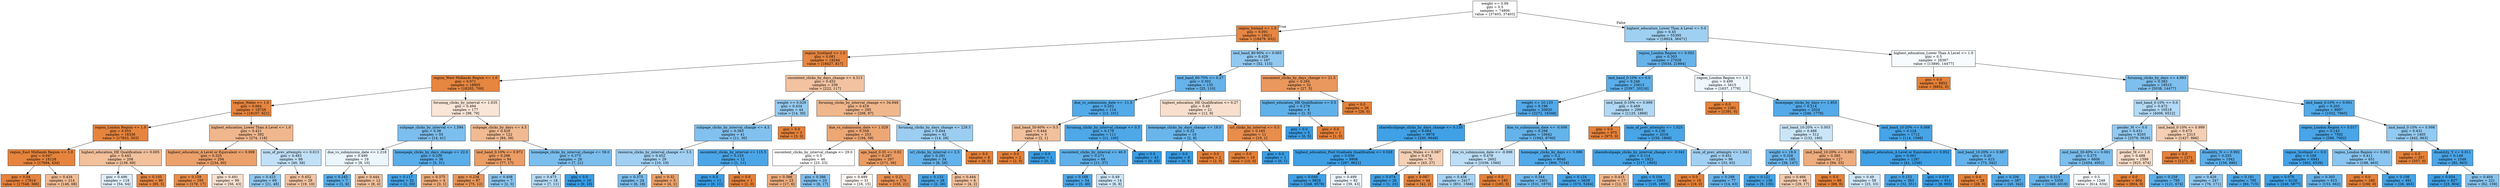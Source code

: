 digraph Tree {
node [shape=box, style="filled", color="black"] ;
0 [label="weight <= 0.99\ngini = 0.5\nsamples = 74806\nvalue = [37403, 37403]", fillcolor="#e5813900"] ;
1 [label="region_Ireland <= 1.0\ngini = 0.091\nsamples = 19411\nvalue = [18479, 932]", fillcolor="#e58139f2"] ;
0 -> 1 [labeldistance=2.5, labelangle=45, headlabel="True"] ;
2 [label="region_Scotland <= 1.0\ngini = 0.081\nsamples = 19244\nvalue = [18427, 817]", fillcolor="#e58139f4"] ;
1 -> 2 ;
3 [label="region_West Midlands Region <= 1.0\ngini = 0.071\nsamples = 18905\nvalue = [18205, 700]", fillcolor="#e58139f5"] ;
2 -> 3 ;
4 [label="region_Wales <= 1.0\ngini = 0.064\nsamples = 18728\nvalue = [18107, 621]", fillcolor="#e58139f6"] ;
3 -> 4 ;
5 [label="region_London Region <= 1.0\ngini = 0.053\nsamples = 18336\nvalue = [17833, 503]", fillcolor="#e58139f8"] ;
4 -> 5 ;
6 [label="region_East Midlands Region <= 1.0\ngini = 0.047\nsamples = 18128\nvalue = [17694, 434]", fillcolor="#e58139f9"] ;
5 -> 6 ;
7 [label="gini = 0.04\nsamples = 17914\nvalue = [17548, 366]", fillcolor="#e58139fa"] ;
6 -> 7 ;
8 [label="gini = 0.434\nsamples = 214\nvalue = [146, 68]", fillcolor="#e5813988"] ;
6 -> 8 ;
9 [label="highest_education_HE Qualification <= 0.005\ngini = 0.443\nsamples = 208\nvalue = [139, 69]", fillcolor="#e5813980"] ;
5 -> 9 ;
10 [label="gini = 0.496\nsamples = 118\nvalue = [54, 64]", fillcolor="#399de528"] ;
9 -> 10 ;
11 [label="gini = 0.105\nsamples = 90\nvalue = [85, 5]", fillcolor="#e58139f0"] ;
9 -> 11 ;
12 [label="highest_education_Lower Than A Level <= 1.0\ngini = 0.421\nsamples = 392\nvalue = [274, 118]", fillcolor="#e5813991"] ;
4 -> 12 ;
13 [label="highest_education_A Level or Equivalent <= 0.998\ngini = 0.325\nsamples = 294\nvalue = [234, 60]", fillcolor="#e58139be"] ;
12 -> 13 ;
14 [label="gini = 0.159\nsamples = 195\nvalue = [178, 17]", fillcolor="#e58139e7"] ;
13 -> 14 ;
15 [label="gini = 0.491\nsamples = 99\nvalue = [56, 43]", fillcolor="#e581393b"] ;
13 -> 15 ;
16 [label="num_of_prev_attempts <= 0.013\ngini = 0.483\nsamples = 98\nvalue = [40, 58]", fillcolor="#399de54f"] ;
12 -> 16 ;
17 [label="gini = 0.423\nsamples = 69\nvalue = [21, 48]", fillcolor="#399de58f"] ;
16 -> 17 ;
18 [label="gini = 0.452\nsamples = 29\nvalue = [19, 10]", fillcolor="#e5813979"] ;
16 -> 18 ;
19 [label="forumng_clicks_by_interval <= 1.035\ngini = 0.494\nsamples = 177\nvalue = [98, 79]", fillcolor="#e5813931"] ;
3 -> 19 ;
20 [label="subpage_clicks_by_interval <= 1.594\ngini = 0.38\nsamples = 55\nvalue = [14, 41]", fillcolor="#399de5a8"] ;
19 -> 20 ;
21 [label="due_vs_submission_date <= 1.218\ngini = 0.499\nsamples = 19\nvalue = [9, 10]", fillcolor="#399de519"] ;
20 -> 21 ;
22 [label="gini = 0.245\nsamples = 7\nvalue = [1, 6]", fillcolor="#399de5d4"] ;
21 -> 22 ;
23 [label="gini = 0.444\nsamples = 12\nvalue = [8, 4]", fillcolor="#e581397f"] ;
21 -> 23 ;
24 [label="homepage_clicks_by_days_change <= 22.0\ngini = 0.239\nsamples = 36\nvalue = [5, 31]", fillcolor="#399de5d6"] ;
20 -> 24 ;
25 [label="gini = 0.117\nsamples = 32\nvalue = [2, 30]", fillcolor="#399de5ee"] ;
24 -> 25 ;
26 [label="gini = 0.375\nsamples = 4\nvalue = [3, 1]", fillcolor="#e58139aa"] ;
24 -> 26 ;
27 [label="subpage_clicks_by_days <= 4.5\ngini = 0.429\nsamples = 122\nvalue = [84, 38]", fillcolor="#e581398c"] ;
19 -> 27 ;
28 [label="imd_band_0-10% <= 0.972\ngini = 0.296\nsamples = 94\nvalue = [77, 17]", fillcolor="#e58139c7"] ;
27 -> 28 ;
29 [label="gini = 0.238\nsamples = 87\nvalue = [75, 12]", fillcolor="#e58139d6"] ;
28 -> 29 ;
30 [label="gini = 0.408\nsamples = 7\nvalue = [2, 5]", fillcolor="#399de599"] ;
28 -> 30 ;
31 [label="homepage_clicks_by_interval_change <= 59.0\ngini = 0.375\nsamples = 28\nvalue = [7, 21]", fillcolor="#399de5aa"] ;
27 -> 31 ;
32 [label="gini = 0.475\nsamples = 18\nvalue = [7, 11]", fillcolor="#399de55d"] ;
31 -> 32 ;
33 [label="gini = 0.0\nsamples = 10\nvalue = [0, 10]", fillcolor="#399de5ff"] ;
31 -> 33 ;
34 [label="oucontent_clicks_by_days_change <= 4.313\ngini = 0.452\nsamples = 339\nvalue = [222, 117]", fillcolor="#e5813979"] ;
2 -> 34 ;
35 [label="weight <= 0.029\ngini = 0.434\nsamples = 44\nvalue = [14, 30]", fillcolor="#399de588"] ;
34 -> 35 ;
36 [label="subpage_clicks_by_interval_change <= 4.5\ngini = 0.393\nsamples = 41\nvalue = [11, 30]", fillcolor="#399de5a1"] ;
35 -> 36 ;
37 [label="resource_clicks_by_interval_change <= 3.5\ngini = 0.452\nsamples = 29\nvalue = [10, 19]", fillcolor="#399de579"] ;
36 -> 37 ;
38 [label="gini = 0.375\nsamples = 24\nvalue = [6, 18]", fillcolor="#399de5aa"] ;
37 -> 38 ;
39 [label="gini = 0.32\nsamples = 5\nvalue = [4, 1]", fillcolor="#e58139bf"] ;
37 -> 39 ;
40 [label="oucontent_clicks_by_interval <= 115.5\ngini = 0.153\nsamples = 12\nvalue = [1, 11]", fillcolor="#399de5e8"] ;
36 -> 40 ;
41 [label="gini = 0.0\nsamples = 11\nvalue = [0, 11]", fillcolor="#399de5ff"] ;
40 -> 41 ;
42 [label="gini = 0.0\nsamples = 1\nvalue = [1, 0]", fillcolor="#e58139ff"] ;
40 -> 42 ;
43 [label="gini = 0.0\nsamples = 3\nvalue = [3, 0]", fillcolor="#e58139ff"] ;
35 -> 43 ;
44 [label="forumng_clicks_by_interval_change <= 34.948\ngini = 0.416\nsamples = 295\nvalue = [208, 87]", fillcolor="#e5813994"] ;
34 -> 44 ;
45 [label="due_vs_submission_date <= 1.029\ngini = 0.358\nsamples = 253\nvalue = [194, 59]", fillcolor="#e58139b1"] ;
44 -> 45 ;
46 [label="oucontent_clicks_by_interval_change <= 29.0\ngini = 0.5\nsamples = 46\nvalue = [23, 23]", fillcolor="#e5813900"] ;
45 -> 46 ;
47 [label="gini = 0.386\nsamples = 23\nvalue = [17, 6]", fillcolor="#e58139a5"] ;
46 -> 47 ;
48 [label="gini = 0.386\nsamples = 23\nvalue = [6, 17]", fillcolor="#399de5a5"] ;
46 -> 48 ;
49 [label="age_band_0-35 <= 0.02\ngini = 0.287\nsamples = 207\nvalue = [171, 36]", fillcolor="#e58139c9"] ;
45 -> 49 ;
50 [label="gini = 0.499\nsamples = 31\nvalue = [16, 15]", fillcolor="#e5813910"] ;
49 -> 50 ;
51 [label="gini = 0.21\nsamples = 176\nvalue = [155, 21]", fillcolor="#e58139dc"] ;
49 -> 51 ;
52 [label="forumng_clicks_by_days_change <= 228.5\ngini = 0.444\nsamples = 42\nvalue = [14, 28]", fillcolor="#399de57f"] ;
44 -> 52 ;
53 [label="url_clicks_by_interval <= 2.5\ngini = 0.291\nsamples = 34\nvalue = [6, 28]", fillcolor="#399de5c8"] ;
52 -> 53 ;
54 [label="gini = 0.133\nsamples = 28\nvalue = [2, 26]", fillcolor="#399de5eb"] ;
53 -> 54 ;
55 [label="gini = 0.444\nsamples = 6\nvalue = [4, 2]", fillcolor="#e581397f"] ;
53 -> 55 ;
56 [label="gini = 0.0\nsamples = 8\nvalue = [8, 0]", fillcolor="#e58139ff"] ;
52 -> 56 ;
57 [label="imd_band_80-90% <= 0.003\ngini = 0.429\nsamples = 167\nvalue = [52, 115]", fillcolor="#399de58c"] ;
1 -> 57 ;
58 [label="imd_band_60-70% <= 0.27\ngini = 0.302\nsamples = 135\nvalue = [25, 110]", fillcolor="#399de5c5"] ;
57 -> 58 ;
59 [label="due_vs_submission_date <= -11.5\ngini = 0.202\nsamples = 114\nvalue = [13, 101]", fillcolor="#399de5de"] ;
58 -> 59 ;
60 [label="imd_band_50-60% <= 0.5\ngini = 0.444\nsamples = 3\nvalue = [2, 1]", fillcolor="#e581397f"] ;
59 -> 60 ;
61 [label="gini = 0.0\nsamples = 2\nvalue = [2, 0]", fillcolor="#e58139ff"] ;
60 -> 61 ;
62 [label="gini = 0.0\nsamples = 1\nvalue = [0, 1]", fillcolor="#399de5ff"] ;
60 -> 62 ;
63 [label="forumng_clicks_by_interval_change <= 0.5\ngini = 0.179\nsamples = 111\nvalue = [11, 100]", fillcolor="#399de5e3"] ;
59 -> 63 ;
64 [label="oucontent_clicks_by_interval <= 46.0\ngini = 0.271\nsamples = 68\nvalue = [11, 57]", fillcolor="#399de5ce"] ;
63 -> 64 ;
65 [label="gini = 0.168\nsamples = 54\nvalue = [5, 49]", fillcolor="#399de5e5"] ;
64 -> 65 ;
66 [label="gini = 0.49\nsamples = 14\nvalue = [6, 8]", fillcolor="#399de540"] ;
64 -> 66 ;
67 [label="gini = 0.0\nsamples = 43\nvalue = [0, 43]", fillcolor="#399de5ff"] ;
63 -> 67 ;
68 [label="highest_education_HE Qualification <= 0.27\ngini = 0.49\nsamples = 21\nvalue = [12, 9]", fillcolor="#e5813940"] ;
58 -> 68 ;
69 [label="homepage_clicks_by_days_change <= 18.0\ngini = 0.32\nsamples = 10\nvalue = [2, 8]", fillcolor="#399de5bf"] ;
68 -> 69 ;
70 [label="gini = 0.0\nsamples = 8\nvalue = [0, 8]", fillcolor="#399de5ff"] ;
69 -> 70 ;
71 [label="gini = 0.0\nsamples = 2\nvalue = [2, 0]", fillcolor="#e58139ff"] ;
69 -> 71 ;
72 [label="url_clicks_by_interval <= 0.5\ngini = 0.165\nsamples = 11\nvalue = [10, 1]", fillcolor="#e58139e6"] ;
68 -> 72 ;
73 [label="gini = 0.0\nsamples = 10\nvalue = [10, 0]", fillcolor="#e58139ff"] ;
72 -> 73 ;
74 [label="gini = 0.0\nsamples = 1\nvalue = [0, 1]", fillcolor="#399de5ff"] ;
72 -> 74 ;
75 [label="oucontent_clicks_by_days_change <= 21.5\ngini = 0.264\nsamples = 32\nvalue = [27, 5]", fillcolor="#e58139d0"] ;
57 -> 75 ;
76 [label="highest_education_HE Qualification <= 0.5\ngini = 0.278\nsamples = 6\nvalue = [1, 5]", fillcolor="#399de5cc"] ;
75 -> 76 ;
77 [label="gini = 0.0\nsamples = 5\nvalue = [0, 5]", fillcolor="#399de5ff"] ;
76 -> 77 ;
78 [label="gini = 0.0\nsamples = 1\nvalue = [1, 0]", fillcolor="#e58139ff"] ;
76 -> 78 ;
79 [label="gini = 0.0\nsamples = 26\nvalue = [26, 0]", fillcolor="#e58139ff"] ;
75 -> 79 ;
80 [label="highest_education_Lower Than A Level <= 0.0\ngini = 0.45\nsamples = 55395\nvalue = [18924, 36471]", fillcolor="#399de57b"] ;
0 -> 80 [labeldistance=2.5, labelangle=-45, headlabel="False"] ;
81 [label="region_London Region <= 0.002\ngini = 0.303\nsamples = 27028\nvalue = [5034, 21994]", fillcolor="#399de5c5"] ;
80 -> 81 ;
82 [label="imd_band_0-10% <= 0.0\ngini = 0.246\nsamples = 23613\nvalue = [3397, 20216]", fillcolor="#399de5d4"] ;
81 -> 82 ;
83 [label="weight <= 10.133\ngini = 0.196\nsamples = 20620\nvalue = [2272, 18348]", fillcolor="#399de5df"] ;
82 -> 83 ;
84 [label="sharedsubpage_clicks_by_days_change <= 0.135\ngini = 0.064\nsamples = 9978\nvalue = [330, 9648]", fillcolor="#399de5f6"] ;
83 -> 84 ;
85 [label="highest_education_Post Graduate Qualification <= 0.028\ngini = 0.056\nsamples = 9908\nvalue = [287, 9621]", fillcolor="#399de5f7"] ;
84 -> 85 ;
86 [label="gini = 0.049\nsamples = 9826\nvalue = [248, 9578]", fillcolor="#399de5f8"] ;
85 -> 86 ;
87 [label="gini = 0.499\nsamples = 82\nvalue = [39, 43]", fillcolor="#399de518"] ;
85 -> 87 ;
88 [label="region_Wales <= 0.087\ngini = 0.474\nsamples = 70\nvalue = [43, 27]", fillcolor="#e581395f"] ;
84 -> 88 ;
89 [label="gini = 0.074\nsamples = 26\nvalue = [1, 25]", fillcolor="#399de5f5"] ;
88 -> 89 ;
90 [label="gini = 0.087\nsamples = 44\nvalue = [42, 2]", fillcolor="#e58139f3"] ;
88 -> 90 ;
91 [label="due_vs_submission_date <= -0.006\ngini = 0.298\nsamples = 10642\nvalue = [1942, 8700]", fillcolor="#399de5c6"] ;
83 -> 91 ;
92 [label="due_vs_submission_date <= -0.998\ngini = 0.479\nsamples = 2602\nvalue = [1036, 1566]", fillcolor="#399de556"] ;
91 -> 92 ;
93 [label="gini = 0.456\nsamples = 2417\nvalue = [851, 1566]", fillcolor="#399de574"] ;
92 -> 93 ;
94 [label="gini = 0.0\nsamples = 185\nvalue = [185, 0]", fillcolor="#e58139ff"] ;
92 -> 94 ;
95 [label="homepage_clicks_by_days <= 5.986\ngini = 0.2\nsamples = 8040\nvalue = [906, 7134]", fillcolor="#399de5df"] ;
91 -> 95 ;
96 [label="gini = 0.344\nsamples = 2401\nvalue = [531, 1870]", fillcolor="#399de5b7"] ;
95 -> 96 ;
97 [label="gini = 0.124\nsamples = 5639\nvalue = [375, 5264]", fillcolor="#399de5ed"] ;
95 -> 97 ;
98 [label="imd_band_0-10% <= 0.999\ngini = 0.469\nsamples = 2993\nvalue = [1125, 1868]", fillcolor="#399de565"] ;
82 -> 98 ;
99 [label="gini = 0.0\nsamples = 975\nvalue = [975, 0]", fillcolor="#e58139ff"] ;
98 -> 99 ;
100 [label="num_of_prev_attempts <= 1.025\ngini = 0.138\nsamples = 2018\nvalue = [150, 1868]", fillcolor="#399de5eb"] ;
98 -> 100 ;
101 [label="sharedsubpage_clicks_by_interval_change <= -0.041\ngini = 0.114\nsamples = 1922\nvalue = [117, 1805]", fillcolor="#399de5ee"] ;
100 -> 101 ;
102 [label="gini = 0.415\nsamples = 17\nvalue = [12, 5]", fillcolor="#e5813995"] ;
101 -> 102 ;
103 [label="gini = 0.104\nsamples = 1905\nvalue = [105, 1800]", fillcolor="#399de5f0"] ;
101 -> 103 ;
104 [label="num_of_prev_attempts <= 1.941\ngini = 0.451\nsamples = 96\nvalue = [33, 63]", fillcolor="#399de579"] ;
100 -> 104 ;
105 [label="gini = 0.0\nsamples = 19\nvalue = [19, 0]", fillcolor="#e58139ff"] ;
104 -> 105 ;
106 [label="gini = 0.298\nsamples = 77\nvalue = [14, 63]", fillcolor="#399de5c6"] ;
104 -> 106 ;
107 [label="region_London Region <= 1.0\ngini = 0.499\nsamples = 3415\nvalue = [1637, 1778]", fillcolor="#399de514"] ;
81 -> 107 ;
108 [label="gini = 0.0\nsamples = 1391\nvalue = [1391, 0]", fillcolor="#e58139ff"] ;
107 -> 108 ;
109 [label="homepage_clicks_by_days <= 1.955\ngini = 0.214\nsamples = 2024\nvalue = [246, 1778]", fillcolor="#399de5dc"] ;
107 -> 109 ;
110 [label="imd_band_10-20% <= 0.003\ngini = 0.488\nsamples = 312\nvalue = [132, 180]", fillcolor="#399de544"] ;
109 -> 110 ;
111 [label="weight <= 19.0\ngini = 0.326\nsamples = 185\nvalue = [38, 147]", fillcolor="#399de5bd"] ;
110 -> 111 ;
112 [label="gini = 0.121\nsamples = 139\nvalue = [9, 130]", fillcolor="#399de5ed"] ;
111 -> 112 ;
113 [label="gini = 0.466\nsamples = 46\nvalue = [29, 17]", fillcolor="#e581396a"] ;
111 -> 113 ;
114 [label="imd_band_10-20% <= 0.991\ngini = 0.385\nsamples = 127\nvalue = [94, 33]", fillcolor="#e58139a5"] ;
110 -> 114 ;
115 [label="gini = 0.0\nsamples = 69\nvalue = [69, 0]", fillcolor="#e58139ff"] ;
114 -> 115 ;
116 [label="gini = 0.49\nsamples = 58\nvalue = [25, 33]", fillcolor="#399de53e"] ;
114 -> 116 ;
117 [label="imd_band_10-20% <= 0.068\ngini = 0.124\nsamples = 1712\nvalue = [114, 1598]", fillcolor="#399de5ed"] ;
109 -> 117 ;
118 [label="highest_education_A Level or Equivalent <= 0.952\ngini = 0.061\nsamples = 1297\nvalue = [41, 1256]", fillcolor="#399de5f7"] ;
117 -> 118 ;
119 [label="gini = 0.153\nsamples = 383\nvalue = [32, 351]", fillcolor="#399de5e8"] ;
118 -> 119 ;
120 [label="gini = 0.019\nsamples = 914\nvalue = [9, 905]", fillcolor="#399de5fc"] ;
118 -> 120 ;
121 [label="imd_band_10-20% <= 0.987\ngini = 0.29\nsamples = 415\nvalue = [73, 342]", fillcolor="#399de5c9"] ;
117 -> 121 ;
122 [label="gini = 0.0\nsamples = 28\nvalue = [28, 0]", fillcolor="#e58139ff"] ;
121 -> 122 ;
123 [label="gini = 0.206\nsamples = 387\nvalue = [45, 342]", fillcolor="#399de5dd"] ;
121 -> 123 ;
124 [label="highest_education_Lower Than A Level <= 1.0\ngini = 0.5\nsamples = 28367\nvalue = [13890, 14477]", fillcolor="#399de50a"] ;
80 -> 124 ;
125 [label="gini = 0.0\nsamples = 8852\nvalue = [8852, 0]", fillcolor="#e58139ff"] ;
124 -> 125 ;
126 [label="forumng_clicks_by_days <= 4.993\ngini = 0.383\nsamples = 19515\nvalue = [5038, 14477]", fillcolor="#399de5a6"] ;
124 -> 126 ;
127 [label="imd_band_0-10% <= 0.0\ngini = 0.472\nsamples = 10518\nvalue = [4006, 6512]", fillcolor="#399de562"] ;
126 -> 127 ;
128 [label="gender_M <= 0.0\ngini = 0.431\nsamples = 8205\nvalue = [2579, 5626]", fillcolor="#399de58a"] ;
127 -> 128 ;
129 [label="imd_band_30-40% <= 0.001\ngini = 0.375\nsamples = 6606\nvalue = [1654, 4952]", fillcolor="#399de5aa"] ;
128 -> 129 ;
130 [label="gini = 0.313\nsamples = 5358\nvalue = [1040, 4318]", fillcolor="#399de5c2"] ;
129 -> 130 ;
131 [label="gini = 0.5\nsamples = 1248\nvalue = [614, 634]", fillcolor="#399de508"] ;
129 -> 131 ;
132 [label="gender_M <= 1.0\ngini = 0.488\nsamples = 1599\nvalue = [925, 674]", fillcolor="#e5813945"] ;
128 -> 132 ;
133 [label="gini = 0.0\nsamples = 804\nvalue = [804, 0]", fillcolor="#e58139ff"] ;
132 -> 133 ;
134 [label="gini = 0.258\nsamples = 795\nvalue = [121, 674]", fillcolor="#399de5d1"] ;
132 -> 134 ;
135 [label="imd_band_0-10% <= 0.999\ngini = 0.473\nsamples = 2313\nvalue = [1427, 886]", fillcolor="#e5813961"] ;
127 -> 135 ;
136 [label="gini = 0.0\nsamples = 1271\nvalue = [1271, 0]", fillcolor="#e58139ff"] ;
135 -> 136 ;
137 [label="disability_N <= 0.992\ngini = 0.255\nsamples = 1042\nvalue = [156, 886]", fillcolor="#399de5d2"] ;
135 -> 137 ;
138 [label="gini = 0.426\nsamples = 247\nvalue = [76, 171]", fillcolor="#399de58e"] ;
137 -> 138 ;
139 [label="gini = 0.181\nsamples = 795\nvalue = [80, 715]", fillcolor="#399de5e2"] ;
137 -> 139 ;
140 [label="imd_band_0-10% <= 0.001\ngini = 0.203\nsamples = 8997\nvalue = [1032, 7965]", fillcolor="#399de5de"] ;
126 -> 140 ;
141 [label="region_London Region <= 0.017\ngini = 0.143\nsamples = 7592\nvalue = [590, 7002]", fillcolor="#399de5ea"] ;
140 -> 141 ;
142 [label="region_Scotland <= 0.0\ngini = 0.109\nsamples = 6941\nvalue = [402, 6539]", fillcolor="#399de5ef"] ;
141 -> 142 ;
143 [label="gini = 0.078\nsamples = 6126\nvalue = [249, 5877]", fillcolor="#399de5f4"] ;
142 -> 143 ;
144 [label="gini = 0.305\nsamples = 815\nvalue = [153, 662]", fillcolor="#399de5c4"] ;
142 -> 144 ;
145 [label="region_London Region <= 0.992\ngini = 0.411\nsamples = 651\nvalue = [188, 463]", fillcolor="#399de597"] ;
141 -> 145 ;
146 [label="gini = 0.0\nsamples = 160\nvalue = [160, 0]", fillcolor="#e58139ff"] ;
145 -> 146 ;
147 [label="gini = 0.108\nsamples = 491\nvalue = [28, 463]", fillcolor="#399de5f0"] ;
145 -> 147 ;
148 [label="imd_band_0-10% <= 0.998\ngini = 0.431\nsamples = 1405\nvalue = [442, 963]", fillcolor="#399de58a"] ;
140 -> 148 ;
149 [label="gini = 0.0\nsamples = 357\nvalue = [357, 0]", fillcolor="#e58139ff"] ;
148 -> 149 ;
150 [label="disability_Y <= 0.011\ngini = 0.149\nsamples = 1048\nvalue = [85, 963]", fillcolor="#399de5e8"] ;
148 -> 150 ;
151 [label="gini = 0.054\nsamples = 827\nvalue = [23, 804]", fillcolor="#399de5f8"] ;
150 -> 151 ;
152 [label="gini = 0.404\nsamples = 221\nvalue = [62, 159]", fillcolor="#399de59c"] ;
150 -> 152 ;
}